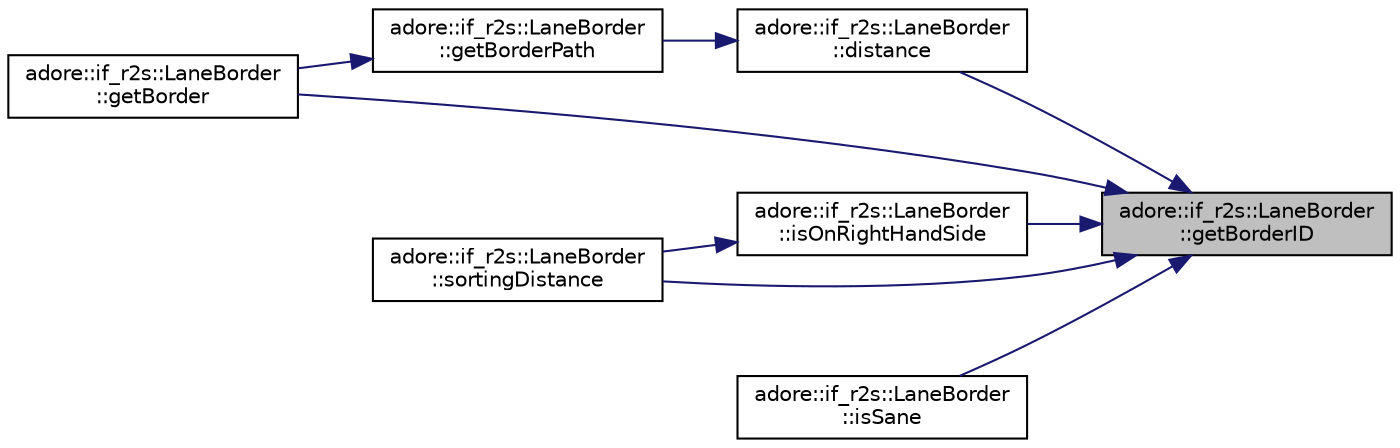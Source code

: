 digraph "adore::if_r2s::LaneBorder::getBorderID"
{
 // LATEX_PDF_SIZE
  edge [fontname="Helvetica",fontsize="10",labelfontname="Helvetica",labelfontsize="10"];
  node [fontname="Helvetica",fontsize="10",shape=record];
  rankdir="RL";
  Node1 [label="adore::if_r2s::LaneBorder\l::getBorderID",height=0.2,width=0.4,color="black", fillcolor="grey75", style="filled", fontcolor="black",tooltip=" "];
  Node1 -> Node2 [dir="back",color="midnightblue",fontsize="10",style="solid",fontname="Helvetica"];
  Node2 [label="adore::if_r2s::LaneBorder\l::distance",height=0.2,width=0.4,color="black", fillcolor="white", style="filled",URL="$structadore_1_1if__r2s_1_1LaneBorder.html#a59470f0f7b2b0439b1124dcbb6d3c015",tooltip=" "];
  Node2 -> Node3 [dir="back",color="midnightblue",fontsize="10",style="solid",fontname="Helvetica"];
  Node3 [label="adore::if_r2s::LaneBorder\l::getBorderPath",height=0.2,width=0.4,color="black", fillcolor="white", style="filled",URL="$structadore_1_1if__r2s_1_1LaneBorder.html#a6dca8415d4e509038eda2f890c04fbc3",tooltip=" "];
  Node3 -> Node4 [dir="back",color="midnightblue",fontsize="10",style="solid",fontname="Helvetica"];
  Node4 [label="adore::if_r2s::LaneBorder\l::getBorder",height=0.2,width=0.4,color="black", fillcolor="white", style="filled",URL="$structadore_1_1if__r2s_1_1LaneBorder.html#a4d325110dd763597d0500d046b2def75",tooltip=" "];
  Node1 -> Node4 [dir="back",color="midnightblue",fontsize="10",style="solid",fontname="Helvetica"];
  Node1 -> Node5 [dir="back",color="midnightblue",fontsize="10",style="solid",fontname="Helvetica"];
  Node5 [label="adore::if_r2s::LaneBorder\l::isOnRightHandSide",height=0.2,width=0.4,color="black", fillcolor="white", style="filled",URL="$structadore_1_1if__r2s_1_1LaneBorder.html#a5dd3982bfd785d95530bf91ea81de9fa",tooltip=" "];
  Node5 -> Node6 [dir="back",color="midnightblue",fontsize="10",style="solid",fontname="Helvetica"];
  Node6 [label="adore::if_r2s::LaneBorder\l::sortingDistance",height=0.2,width=0.4,color="black", fillcolor="white", style="filled",URL="$structadore_1_1if__r2s_1_1LaneBorder.html#a83fd5d89da1e2b3f0a7825fe0e51eabd",tooltip=" "];
  Node1 -> Node7 [dir="back",color="midnightblue",fontsize="10",style="solid",fontname="Helvetica"];
  Node7 [label="adore::if_r2s::LaneBorder\l::isSane",height=0.2,width=0.4,color="black", fillcolor="white", style="filled",URL="$structadore_1_1if__r2s_1_1LaneBorder.html#a730332494a0cf6f912a9d78d5b7feaad",tooltip=" "];
  Node1 -> Node6 [dir="back",color="midnightblue",fontsize="10",style="solid",fontname="Helvetica"];
}
